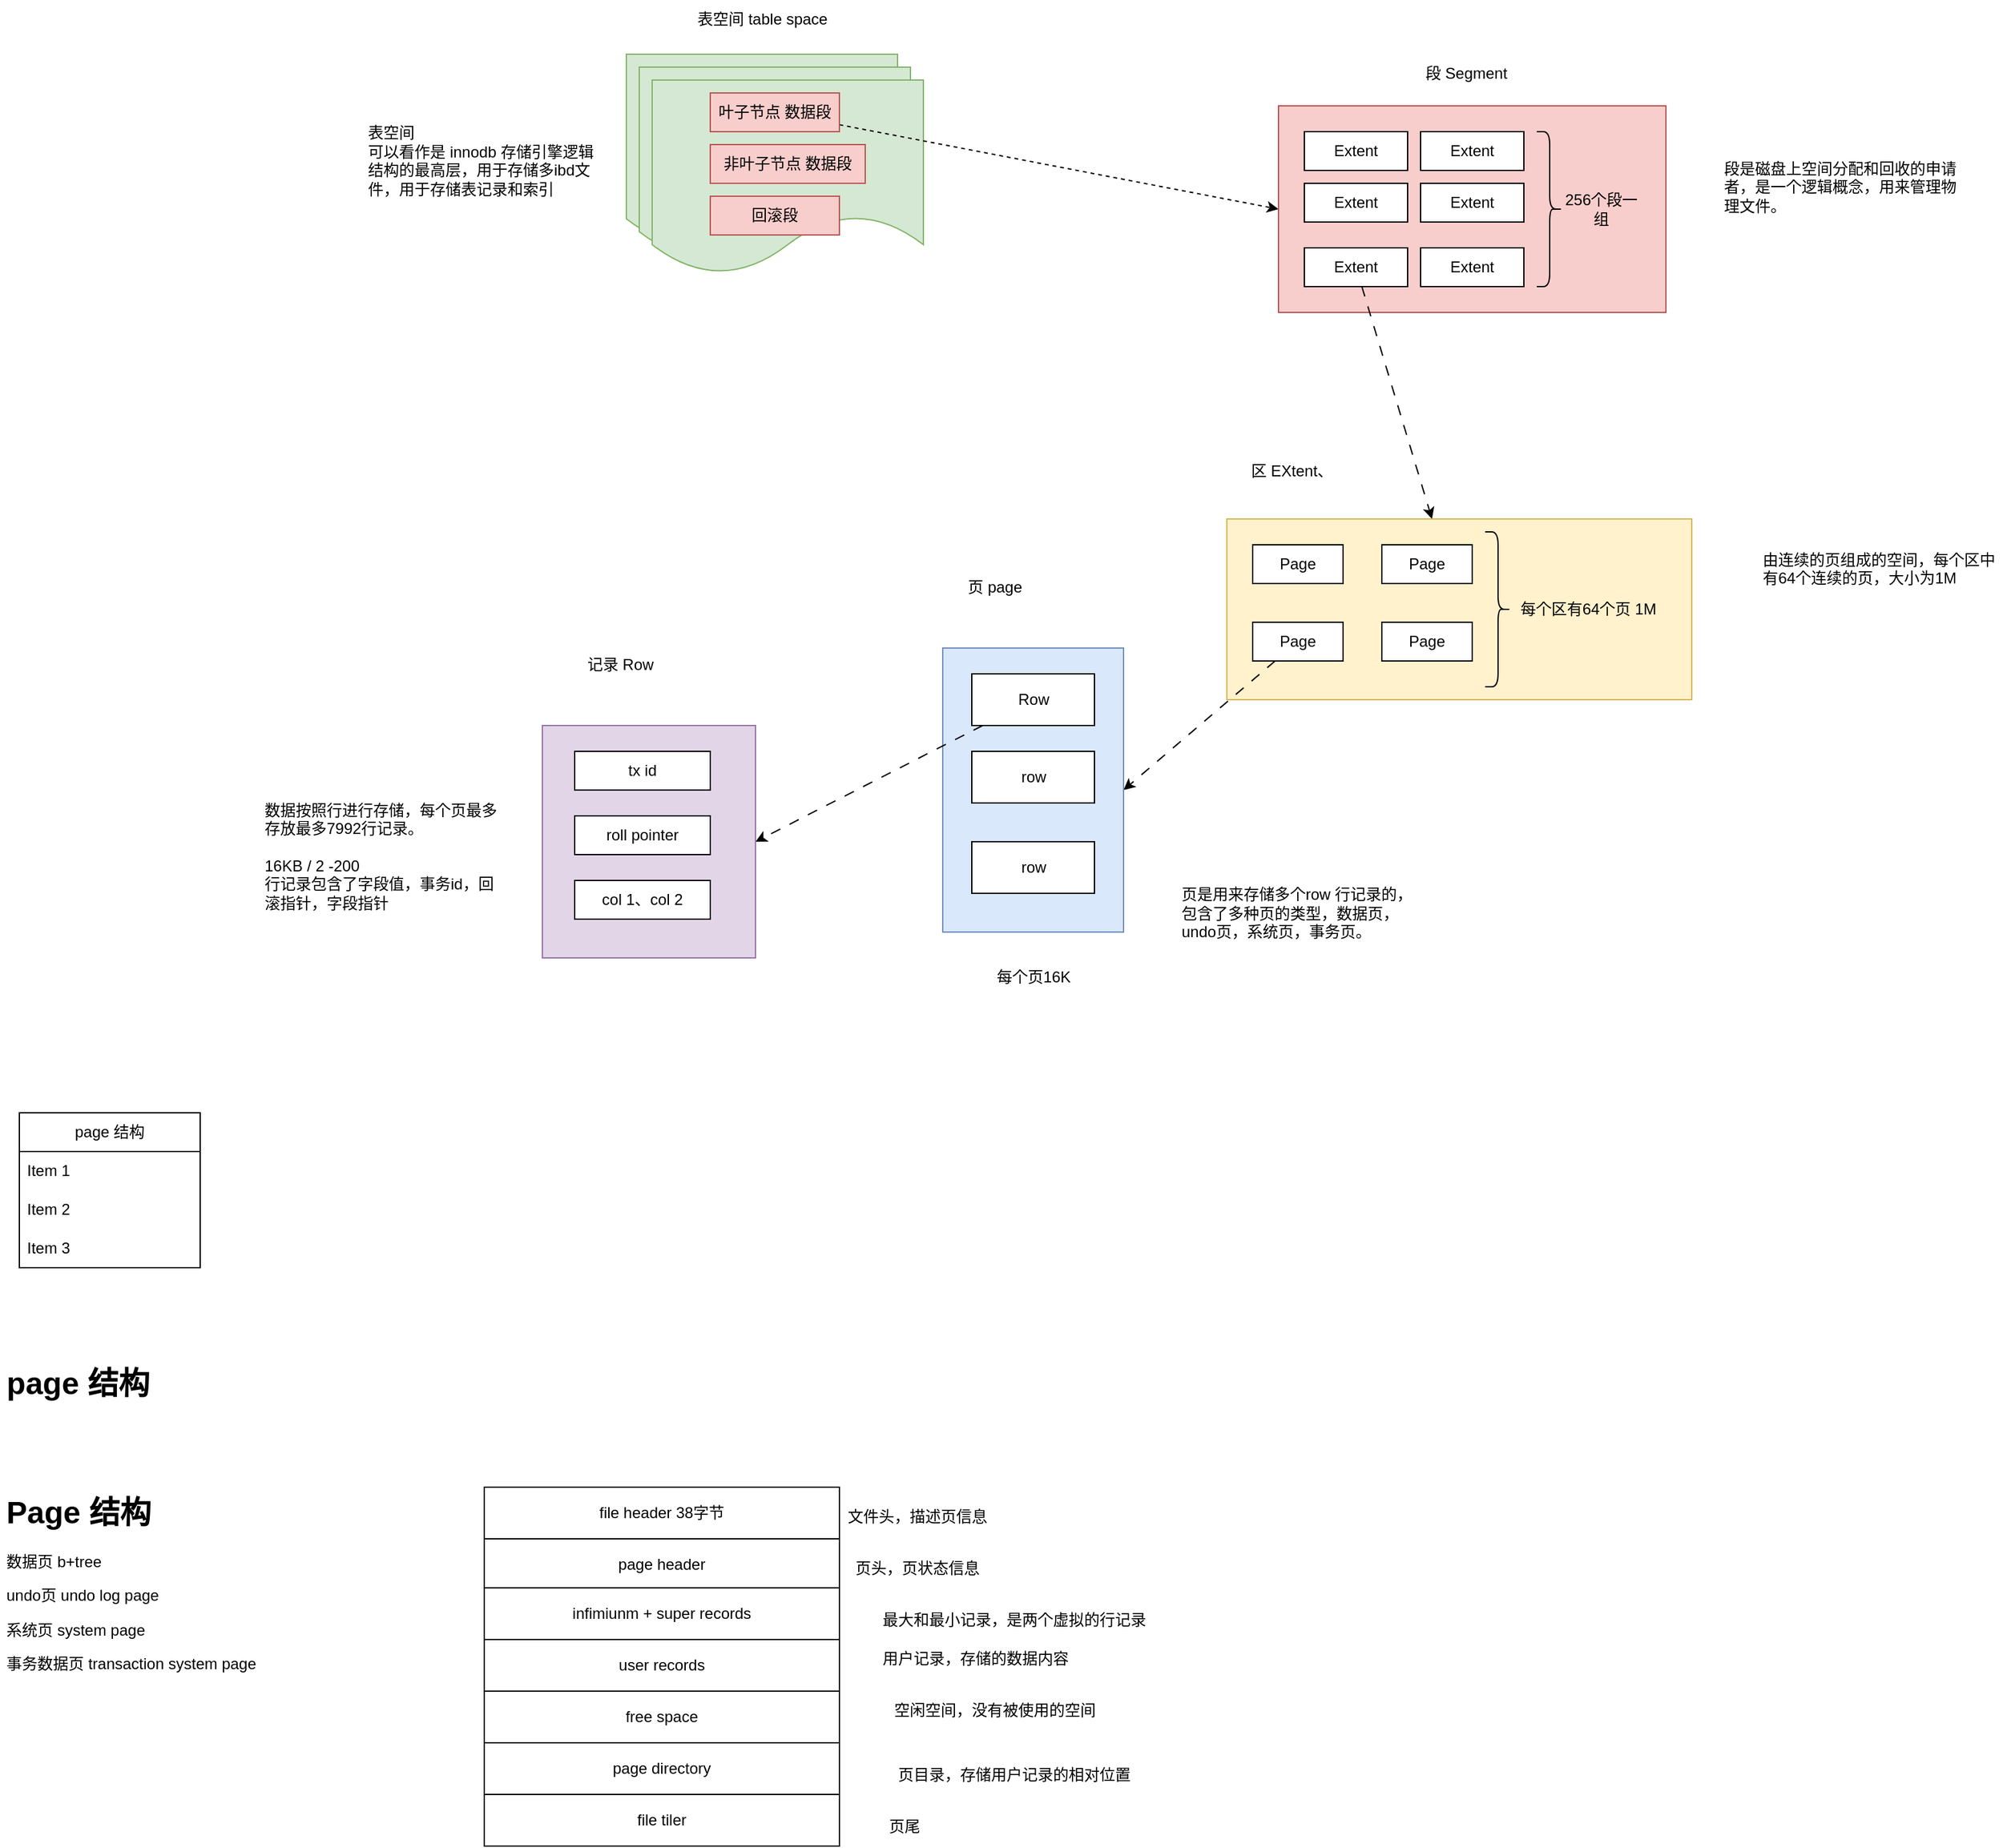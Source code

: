 <mxfile version="23.1.7" type="github">
  <diagram name="Page-1" id="gy4NEoS5YfscLkt1rcrz">
    <mxGraphModel dx="2212" dy="795" grid="1" gridSize="10" guides="1" tooltips="1" connect="1" arrows="1" fold="1" page="1" pageScale="1" pageWidth="850" pageHeight="1100" math="0" shadow="0">
      <root>
        <mxCell id="0" />
        <mxCell id="1" parent="0" />
        <mxCell id="opUYMGLfa8pnxmachDHJ-1" value="" style="shape=document;whiteSpace=wrap;html=1;boundedLbl=1;fillColor=#d5e8d4;strokeColor=#82b366;" vertex="1" parent="1">
          <mxGeometry x="45" y="250" width="210" height="150" as="geometry" />
        </mxCell>
        <mxCell id="opUYMGLfa8pnxmachDHJ-4" value="表空间 table space" style="text;html=1;align=center;verticalAlign=middle;resizable=0;points=[];autosize=1;strokeColor=none;fillColor=none;" vertex="1" parent="1">
          <mxGeometry x="90" y="208" width="120" height="30" as="geometry" />
        </mxCell>
        <mxCell id="opUYMGLfa8pnxmachDHJ-7" value="" style="shape=document;whiteSpace=wrap;html=1;boundedLbl=1;fillColor=#d5e8d4;strokeColor=#82b366;" vertex="1" parent="1">
          <mxGeometry x="55" y="260" width="210" height="150" as="geometry" />
        </mxCell>
        <mxCell id="opUYMGLfa8pnxmachDHJ-8" value="" style="shape=document;whiteSpace=wrap;html=1;boundedLbl=1;fillColor=#d5e8d4;strokeColor=#82b366;" vertex="1" parent="1">
          <mxGeometry x="65" y="270" width="210" height="150" as="geometry" />
        </mxCell>
        <mxCell id="opUYMGLfa8pnxmachDHJ-13" style="rounded=0;orthogonalLoop=1;jettySize=auto;html=1;entryX=0;entryY=0.5;entryDx=0;entryDy=0;elbow=vertical;dashed=1;" edge="1" parent="1" source="opUYMGLfa8pnxmachDHJ-9" target="opUYMGLfa8pnxmachDHJ-12">
          <mxGeometry relative="1" as="geometry" />
        </mxCell>
        <mxCell id="opUYMGLfa8pnxmachDHJ-9" value="叶子节点 数据段" style="rounded=0;whiteSpace=wrap;html=1;fillColor=#f8cecc;strokeColor=#b85450;" vertex="1" parent="1">
          <mxGeometry x="110" y="280" width="100" height="30" as="geometry" />
        </mxCell>
        <mxCell id="opUYMGLfa8pnxmachDHJ-10" value="回滚段" style="rounded=0;whiteSpace=wrap;html=1;fillColor=#f8cecc;strokeColor=#b85450;" vertex="1" parent="1">
          <mxGeometry x="110" y="360" width="100" height="30" as="geometry" />
        </mxCell>
        <mxCell id="opUYMGLfa8pnxmachDHJ-11" value="非叶子节点 数据段" style="rounded=0;whiteSpace=wrap;html=1;fillColor=#f8cecc;strokeColor=#b85450;" vertex="1" parent="1">
          <mxGeometry x="110" y="320" width="120" height="30" as="geometry" />
        </mxCell>
        <mxCell id="opUYMGLfa8pnxmachDHJ-12" value="" style="rounded=0;whiteSpace=wrap;html=1;fillColor=#f8cecc;strokeColor=#b85450;" vertex="1" parent="1">
          <mxGeometry x="550" y="290" width="300" height="160" as="geometry" />
        </mxCell>
        <mxCell id="opUYMGLfa8pnxmachDHJ-15" value="段 Segment" style="text;html=1;align=center;verticalAlign=middle;resizable=0;points=[];autosize=1;strokeColor=none;fillColor=none;" vertex="1" parent="1">
          <mxGeometry x="650" y="250" width="90" height="30" as="geometry" />
        </mxCell>
        <mxCell id="opUYMGLfa8pnxmachDHJ-16" value="Extent" style="rounded=0;whiteSpace=wrap;html=1;" vertex="1" parent="1">
          <mxGeometry x="570" y="310" width="80" height="30" as="geometry" />
        </mxCell>
        <mxCell id="opUYMGLfa8pnxmachDHJ-17" value="Extent" style="rounded=0;whiteSpace=wrap;html=1;" vertex="1" parent="1">
          <mxGeometry x="570" y="350" width="80" height="30" as="geometry" />
        </mxCell>
        <mxCell id="opUYMGLfa8pnxmachDHJ-31" style="rounded=0;orthogonalLoop=1;jettySize=auto;html=1;dashed=1;dashPattern=8 8;" edge="1" parent="1" source="opUYMGLfa8pnxmachDHJ-18" target="opUYMGLfa8pnxmachDHJ-26">
          <mxGeometry relative="1" as="geometry" />
        </mxCell>
        <mxCell id="opUYMGLfa8pnxmachDHJ-18" value="Extent" style="rounded=0;whiteSpace=wrap;html=1;" vertex="1" parent="1">
          <mxGeometry x="570" y="400" width="80" height="30" as="geometry" />
        </mxCell>
        <mxCell id="opUYMGLfa8pnxmachDHJ-19" value="Extent" style="rounded=0;whiteSpace=wrap;html=1;" vertex="1" parent="1">
          <mxGeometry x="660" y="310" width="80" height="30" as="geometry" />
        </mxCell>
        <mxCell id="opUYMGLfa8pnxmachDHJ-20" value="Extent" style="rounded=0;whiteSpace=wrap;html=1;" vertex="1" parent="1">
          <mxGeometry x="660" y="350" width="80" height="30" as="geometry" />
        </mxCell>
        <mxCell id="opUYMGLfa8pnxmachDHJ-21" value="Extent" style="rounded=0;whiteSpace=wrap;html=1;" vertex="1" parent="1">
          <mxGeometry x="660" y="400" width="80" height="30" as="geometry" />
        </mxCell>
        <mxCell id="opUYMGLfa8pnxmachDHJ-22" value="" style="shape=curlyBracket;whiteSpace=wrap;html=1;rounded=1;flipH=1;labelPosition=right;verticalLabelPosition=middle;align=left;verticalAlign=middle;" vertex="1" parent="1">
          <mxGeometry x="750" y="310" width="20" height="120" as="geometry" />
        </mxCell>
        <mxCell id="opUYMGLfa8pnxmachDHJ-24" value="256个段一组" style="text;html=1;align=center;verticalAlign=middle;whiteSpace=wrap;rounded=0;" vertex="1" parent="1">
          <mxGeometry x="770" y="355" width="60" height="30" as="geometry" />
        </mxCell>
        <mxCell id="opUYMGLfa8pnxmachDHJ-26" value="" style="rounded=0;whiteSpace=wrap;html=1;fillColor=#fff2cc;strokeColor=#d6b656;" vertex="1" parent="1">
          <mxGeometry x="510" y="610" width="360" height="140" as="geometry" />
        </mxCell>
        <mxCell id="opUYMGLfa8pnxmachDHJ-27" value="Page" style="rounded=0;whiteSpace=wrap;html=1;" vertex="1" parent="1">
          <mxGeometry x="530" y="630" width="70" height="30" as="geometry" />
        </mxCell>
        <mxCell id="opUYMGLfa8pnxmachDHJ-28" value="Page" style="rounded=0;whiteSpace=wrap;html=1;" vertex="1" parent="1">
          <mxGeometry x="630" y="690" width="70" height="30" as="geometry" />
        </mxCell>
        <mxCell id="opUYMGLfa8pnxmachDHJ-29" value="Page" style="rounded=0;whiteSpace=wrap;html=1;" vertex="1" parent="1">
          <mxGeometry x="630" y="630" width="70" height="30" as="geometry" />
        </mxCell>
        <mxCell id="opUYMGLfa8pnxmachDHJ-37" style="rounded=0;orthogonalLoop=1;jettySize=auto;html=1;entryX=1;entryY=0.5;entryDx=0;entryDy=0;dashed=1;dashPattern=8 8;" edge="1" parent="1" source="opUYMGLfa8pnxmachDHJ-30" target="opUYMGLfa8pnxmachDHJ-35">
          <mxGeometry relative="1" as="geometry" />
        </mxCell>
        <mxCell id="opUYMGLfa8pnxmachDHJ-30" value="Page" style="rounded=0;whiteSpace=wrap;html=1;" vertex="1" parent="1">
          <mxGeometry x="530" y="690" width="70" height="30" as="geometry" />
        </mxCell>
        <mxCell id="opUYMGLfa8pnxmachDHJ-32" value="区 EXtent、" style="text;html=1;align=center;verticalAlign=middle;resizable=0;points=[];autosize=1;strokeColor=none;fillColor=none;" vertex="1" parent="1">
          <mxGeometry x="515" y="558" width="90" height="30" as="geometry" />
        </mxCell>
        <mxCell id="opUYMGLfa8pnxmachDHJ-33" value="" style="shape=curlyBracket;whiteSpace=wrap;html=1;rounded=1;flipH=1;labelPosition=right;verticalLabelPosition=middle;align=left;verticalAlign=middle;" vertex="1" parent="1">
          <mxGeometry x="710" y="620" width="20" height="120" as="geometry" />
        </mxCell>
        <mxCell id="opUYMGLfa8pnxmachDHJ-34" value="每个区有64个页 1M" style="text;html=1;align=center;verticalAlign=middle;whiteSpace=wrap;rounded=0;" vertex="1" parent="1">
          <mxGeometry x="730" y="665" width="120" height="30" as="geometry" />
        </mxCell>
        <mxCell id="opUYMGLfa8pnxmachDHJ-35" value="" style="rounded=0;whiteSpace=wrap;html=1;fillColor=#dae8fc;strokeColor=#6c8ebf;" vertex="1" parent="1">
          <mxGeometry x="290" y="710" width="140" height="220" as="geometry" />
        </mxCell>
        <mxCell id="opUYMGLfa8pnxmachDHJ-36" value="页 page" style="text;html=1;align=center;verticalAlign=middle;resizable=0;points=[];autosize=1;strokeColor=none;fillColor=none;" vertex="1" parent="1">
          <mxGeometry x="295" y="648" width="70" height="30" as="geometry" />
        </mxCell>
        <mxCell id="opUYMGLfa8pnxmachDHJ-43" style="rounded=0;orthogonalLoop=1;jettySize=auto;html=1;entryX=1;entryY=0.5;entryDx=0;entryDy=0;dashed=1;dashPattern=8 8;" edge="1" parent="1" source="opUYMGLfa8pnxmachDHJ-38" target="opUYMGLfa8pnxmachDHJ-42">
          <mxGeometry relative="1" as="geometry" />
        </mxCell>
        <mxCell id="opUYMGLfa8pnxmachDHJ-38" value="Row" style="rounded=0;whiteSpace=wrap;html=1;" vertex="1" parent="1">
          <mxGeometry x="312.5" y="730" width="95" height="40" as="geometry" />
        </mxCell>
        <mxCell id="opUYMGLfa8pnxmachDHJ-39" value="row" style="rounded=0;whiteSpace=wrap;html=1;" vertex="1" parent="1">
          <mxGeometry x="312.5" y="790" width="95" height="40" as="geometry" />
        </mxCell>
        <mxCell id="opUYMGLfa8pnxmachDHJ-40" value="row" style="rounded=0;whiteSpace=wrap;html=1;" vertex="1" parent="1">
          <mxGeometry x="312.5" y="860" width="95" height="40" as="geometry" />
        </mxCell>
        <mxCell id="opUYMGLfa8pnxmachDHJ-41" value="每个页16K" style="text;html=1;align=center;verticalAlign=middle;resizable=0;points=[];autosize=1;strokeColor=none;fillColor=none;" vertex="1" parent="1">
          <mxGeometry x="320" y="950" width="80" height="30" as="geometry" />
        </mxCell>
        <mxCell id="opUYMGLfa8pnxmachDHJ-42" value="" style="rounded=0;whiteSpace=wrap;html=1;fillColor=#e1d5e7;strokeColor=#9673a6;" vertex="1" parent="1">
          <mxGeometry x="-20" y="770" width="165" height="180" as="geometry" />
        </mxCell>
        <mxCell id="opUYMGLfa8pnxmachDHJ-44" value="记录 Row" style="text;html=1;align=center;verticalAlign=middle;resizable=0;points=[];autosize=1;strokeColor=none;fillColor=none;" vertex="1" parent="1">
          <mxGeometry x="5" y="708" width="70" height="30" as="geometry" />
        </mxCell>
        <mxCell id="opUYMGLfa8pnxmachDHJ-45" value="tx id" style="rounded=0;whiteSpace=wrap;html=1;" vertex="1" parent="1">
          <mxGeometry x="5" y="790" width="105" height="30" as="geometry" />
        </mxCell>
        <mxCell id="opUYMGLfa8pnxmachDHJ-47" value="roll pointer" style="rounded=0;whiteSpace=wrap;html=1;" vertex="1" parent="1">
          <mxGeometry x="5" y="840" width="105" height="30" as="geometry" />
        </mxCell>
        <mxCell id="opUYMGLfa8pnxmachDHJ-48" value="col 1、col 2" style="rounded=0;whiteSpace=wrap;html=1;" vertex="1" parent="1">
          <mxGeometry x="5" y="890" width="105" height="30" as="geometry" />
        </mxCell>
        <mxCell id="opUYMGLfa8pnxmachDHJ-49" value="&lt;div&gt;&lt;br&gt;&lt;/div&gt;&lt;div&gt;表空间&lt;/div&gt;&lt;div&gt;可以看作是 innodb 存储引擎逻辑结构的最高层，用于存储多ibd文件，用于存储表记录和索引&lt;br&gt;&lt;/div&gt;" style="text;html=1;spacing=5;spacingTop=-20;whiteSpace=wrap;overflow=hidden;rounded=0;" vertex="1" parent="1">
          <mxGeometry x="-160" y="300" width="190" height="120" as="geometry" />
        </mxCell>
        <mxCell id="opUYMGLfa8pnxmachDHJ-50" value="&lt;p&gt;段是磁盘上空间分配和回收的申请者，是一个逻辑概念，用来管理物理文件。&lt;br&gt;&lt;/p&gt;" style="text;html=1;spacing=5;spacingTop=-20;whiteSpace=wrap;overflow=hidden;rounded=0;" vertex="1" parent="1">
          <mxGeometry x="890" y="330" width="190" height="120" as="geometry" />
        </mxCell>
        <mxCell id="opUYMGLfa8pnxmachDHJ-51" value="由连续的页组成的空间，每个区中有64个连续的页，大小为1M" style="text;html=1;spacing=5;spacingTop=-20;whiteSpace=wrap;overflow=hidden;rounded=0;" vertex="1" parent="1">
          <mxGeometry x="920" y="645" width="190" height="120" as="geometry" />
        </mxCell>
        <mxCell id="opUYMGLfa8pnxmachDHJ-52" value="&lt;div&gt;&lt;br&gt;&lt;/div&gt;&lt;div&gt;页是用来存储多个row 行记录的，包含了多种页的类型，数据页，undo页，系统页，事务页。&lt;br&gt;&lt;/div&gt;" style="text;html=1;spacing=5;spacingTop=-20;whiteSpace=wrap;overflow=hidden;rounded=0;" vertex="1" parent="1">
          <mxGeometry x="470" y="890" width="190" height="120" as="geometry" />
        </mxCell>
        <mxCell id="opUYMGLfa8pnxmachDHJ-53" value="&lt;div&gt;&lt;br&gt;&lt;/div&gt;&lt;div&gt;&lt;br&gt;&lt;/div&gt;&lt;div&gt;数据按照行进行存储，每个页最多存放最多7992行记录。&lt;/div&gt;&lt;div&gt;&lt;br&gt;&lt;/div&gt;&lt;div&gt;16KB / 2 -200 &lt;br&gt;&lt;/div&gt;&lt;div&gt;行记录包含了字段值，事务id，回滚指针，字段指针&lt;br&gt;&lt;/div&gt;" style="text;html=1;spacing=5;spacingTop=-20;whiteSpace=wrap;overflow=hidden;rounded=0;" vertex="1" parent="1">
          <mxGeometry x="-240" y="810" width="190" height="120" as="geometry" />
        </mxCell>
        <mxCell id="opUYMGLfa8pnxmachDHJ-54" value="page 结构" style="swimlane;fontStyle=0;childLayout=stackLayout;horizontal=1;startSize=30;horizontalStack=0;resizeParent=1;resizeParentMax=0;resizeLast=0;collapsible=1;marginBottom=0;whiteSpace=wrap;html=1;" vertex="1" parent="1">
          <mxGeometry x="-425" y="1070" width="140" height="120" as="geometry" />
        </mxCell>
        <mxCell id="opUYMGLfa8pnxmachDHJ-55" value="Item 1" style="text;strokeColor=none;fillColor=none;align=left;verticalAlign=middle;spacingLeft=4;spacingRight=4;overflow=hidden;points=[[0,0.5],[1,0.5]];portConstraint=eastwest;rotatable=0;whiteSpace=wrap;html=1;" vertex="1" parent="opUYMGLfa8pnxmachDHJ-54">
          <mxGeometry y="30" width="140" height="30" as="geometry" />
        </mxCell>
        <mxCell id="opUYMGLfa8pnxmachDHJ-56" value="Item 2" style="text;strokeColor=none;fillColor=none;align=left;verticalAlign=middle;spacingLeft=4;spacingRight=4;overflow=hidden;points=[[0,0.5],[1,0.5]];portConstraint=eastwest;rotatable=0;whiteSpace=wrap;html=1;" vertex="1" parent="opUYMGLfa8pnxmachDHJ-54">
          <mxGeometry y="60" width="140" height="30" as="geometry" />
        </mxCell>
        <mxCell id="opUYMGLfa8pnxmachDHJ-57" value="Item 3" style="text;strokeColor=none;fillColor=none;align=left;verticalAlign=middle;spacingLeft=4;spacingRight=4;overflow=hidden;points=[[0,0.5],[1,0.5]];portConstraint=eastwest;rotatable=0;whiteSpace=wrap;html=1;" vertex="1" parent="opUYMGLfa8pnxmachDHJ-54">
          <mxGeometry y="90" width="140" height="30" as="geometry" />
        </mxCell>
        <mxCell id="opUYMGLfa8pnxmachDHJ-59" value="page 结构" style="text;strokeColor=none;fillColor=none;html=1;fontSize=24;fontStyle=1;verticalAlign=middle;align=center;" vertex="1" parent="1">
          <mxGeometry x="-430" y="1260" width="100" height="40" as="geometry" />
        </mxCell>
        <mxCell id="opUYMGLfa8pnxmachDHJ-61" value="&lt;h1&gt;Page 结构&lt;br&gt;&lt;/h1&gt;&lt;p&gt;数据页 b+tree&lt;/p&gt;&lt;p&gt;undo页 undo log page&lt;/p&gt;&lt;p&gt;系统页 system page&lt;/p&gt;&lt;p&gt;事务数据页 transaction system page&lt;/p&gt;&lt;p&gt;&lt;br&gt;&lt;/p&gt;" style="text;html=1;spacing=5;spacingTop=-20;whiteSpace=wrap;overflow=hidden;rounded=0;" vertex="1" parent="1">
          <mxGeometry x="-440" y="1360" width="250" height="160" as="geometry" />
        </mxCell>
        <mxCell id="opUYMGLfa8pnxmachDHJ-62" value="file header 38字节" style="rounded=0;whiteSpace=wrap;html=1;" vertex="1" parent="1">
          <mxGeometry x="-65" y="1360" width="275" height="40" as="geometry" />
        </mxCell>
        <mxCell id="opUYMGLfa8pnxmachDHJ-63" value="文件头，描述页信息" style="text;html=1;align=center;verticalAlign=middle;resizable=0;points=[];autosize=1;strokeColor=none;fillColor=none;" vertex="1" parent="1">
          <mxGeometry x="205" y="1368" width="130" height="30" as="geometry" />
        </mxCell>
        <mxCell id="opUYMGLfa8pnxmachDHJ-64" value="page header" style="rounded=0;whiteSpace=wrap;html=1;" vertex="1" parent="1">
          <mxGeometry x="-65" y="1400" width="275" height="40" as="geometry" />
        </mxCell>
        <mxCell id="opUYMGLfa8pnxmachDHJ-65" value="页头，页状态信息" style="text;html=1;align=center;verticalAlign=middle;resizable=0;points=[];autosize=1;strokeColor=none;fillColor=none;" vertex="1" parent="1">
          <mxGeometry x="210" y="1408" width="120" height="30" as="geometry" />
        </mxCell>
        <mxCell id="opUYMGLfa8pnxmachDHJ-66" value="infimiunm + super records" style="rounded=0;whiteSpace=wrap;html=1;" vertex="1" parent="1">
          <mxGeometry x="-65" y="1438" width="275" height="40" as="geometry" />
        </mxCell>
        <mxCell id="opUYMGLfa8pnxmachDHJ-67" value="最大和最小记录，是两个虚拟的行记录" style="text;html=1;align=center;verticalAlign=middle;resizable=0;points=[];autosize=1;strokeColor=none;fillColor=none;" vertex="1" parent="1">
          <mxGeometry x="230" y="1448" width="230" height="30" as="geometry" />
        </mxCell>
        <mxCell id="opUYMGLfa8pnxmachDHJ-68" value="user records" style="rounded=0;whiteSpace=wrap;html=1;" vertex="1" parent="1">
          <mxGeometry x="-65" y="1478" width="275" height="40" as="geometry" />
        </mxCell>
        <mxCell id="opUYMGLfa8pnxmachDHJ-69" value="用户记录，存储的数据内容" style="text;html=1;align=center;verticalAlign=middle;resizable=0;points=[];autosize=1;strokeColor=none;fillColor=none;" vertex="1" parent="1">
          <mxGeometry x="230" y="1478" width="170" height="30" as="geometry" />
        </mxCell>
        <mxCell id="opUYMGLfa8pnxmachDHJ-70" value="free space " style="rounded=0;whiteSpace=wrap;html=1;" vertex="1" parent="1">
          <mxGeometry x="-65" y="1518" width="275" height="40" as="geometry" />
        </mxCell>
        <mxCell id="opUYMGLfa8pnxmachDHJ-71" value="空闲空间，没有被使用的空间" style="text;html=1;align=center;verticalAlign=middle;resizable=0;points=[];autosize=1;strokeColor=none;fillColor=none;" vertex="1" parent="1">
          <mxGeometry x="240" y="1518" width="180" height="30" as="geometry" />
        </mxCell>
        <mxCell id="opUYMGLfa8pnxmachDHJ-72" value="page directory" style="rounded=0;whiteSpace=wrap;html=1;" vertex="1" parent="1">
          <mxGeometry x="-65" y="1558" width="275" height="40" as="geometry" />
        </mxCell>
        <mxCell id="opUYMGLfa8pnxmachDHJ-73" value="页目录，存储用户记录的相对位置" style="text;html=1;align=center;verticalAlign=middle;resizable=0;points=[];autosize=1;strokeColor=none;fillColor=none;" vertex="1" parent="1">
          <mxGeometry x="245" y="1568" width="200" height="30" as="geometry" />
        </mxCell>
        <mxCell id="opUYMGLfa8pnxmachDHJ-74" value="file tiler" style="rounded=0;whiteSpace=wrap;html=1;" vertex="1" parent="1">
          <mxGeometry x="-65" y="1598" width="275" height="40" as="geometry" />
        </mxCell>
        <mxCell id="opUYMGLfa8pnxmachDHJ-75" value="页尾" style="text;html=1;align=center;verticalAlign=middle;resizable=0;points=[];autosize=1;strokeColor=none;fillColor=none;" vertex="1" parent="1">
          <mxGeometry x="235" y="1608" width="50" height="30" as="geometry" />
        </mxCell>
      </root>
    </mxGraphModel>
  </diagram>
</mxfile>
